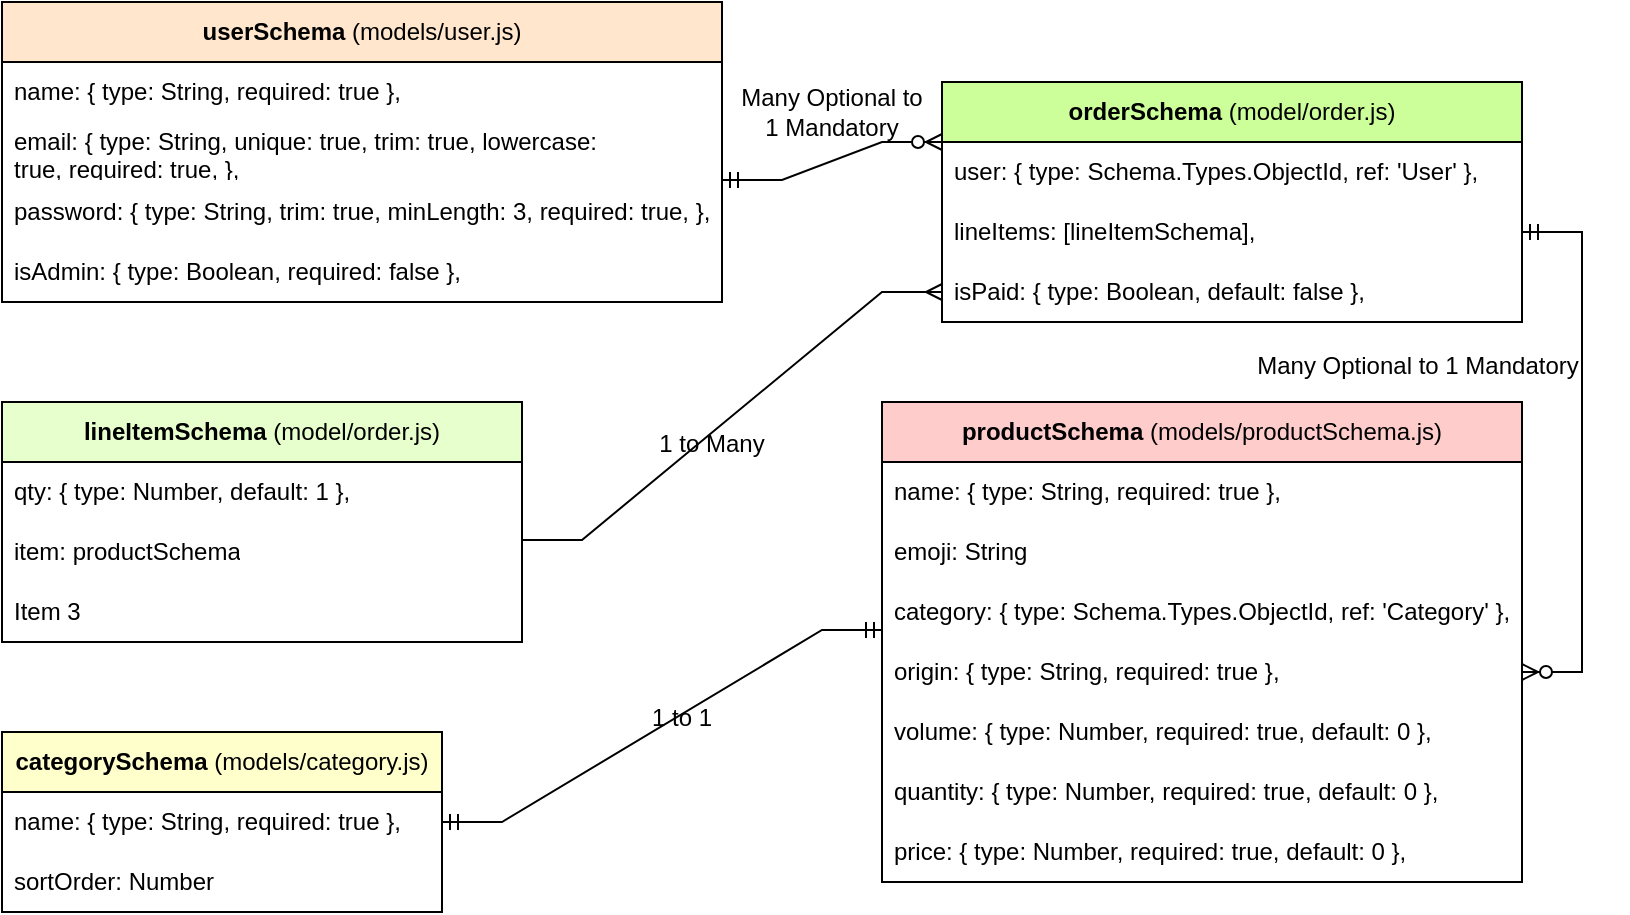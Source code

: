 <mxfile version="21.2.2" type="device">
  <diagram name="Page-1" id="3nfPZyB82n9CsWQH0-oR">
    <mxGraphModel dx="1095" dy="668" grid="1" gridSize="10" guides="1" tooltips="1" connect="1" arrows="1" fold="1" page="1" pageScale="1" pageWidth="850" pageHeight="1100" math="0" shadow="0">
      <root>
        <mxCell id="0" />
        <mxCell id="1" parent="0" />
        <mxCell id="gDHyEMO9PK-cS7sSnWOE-2" value="productSchema &lt;span style=&quot;font-weight: normal;&quot;&gt;(models/productSchema.js)&lt;/span&gt;" style="swimlane;fontStyle=1;childLayout=stackLayout;horizontal=1;startSize=30;horizontalStack=0;resizeParent=1;resizeParentMax=0;resizeLast=0;collapsible=1;marginBottom=0;whiteSpace=wrap;html=1;fillColor=#FFCCCC;" vertex="1" parent="1">
          <mxGeometry x="480" y="230" width="320" height="240" as="geometry" />
        </mxCell>
        <mxCell id="gDHyEMO9PK-cS7sSnWOE-3" value="name: { type: String, required: true }," style="text;strokeColor=none;fillColor=none;align=left;verticalAlign=middle;spacingLeft=4;spacingRight=4;overflow=hidden;points=[[0,0.5],[1,0.5]];portConstraint=eastwest;rotatable=0;whiteSpace=wrap;html=1;" vertex="1" parent="gDHyEMO9PK-cS7sSnWOE-2">
          <mxGeometry y="30" width="320" height="30" as="geometry" />
        </mxCell>
        <mxCell id="gDHyEMO9PK-cS7sSnWOE-4" value="&lt;div&gt;emoji: String&lt;/div&gt;" style="text;strokeColor=none;fillColor=none;align=left;verticalAlign=middle;spacingLeft=4;spacingRight=4;overflow=hidden;points=[[0,0.5],[1,0.5]];portConstraint=eastwest;rotatable=0;whiteSpace=wrap;html=1;" vertex="1" parent="gDHyEMO9PK-cS7sSnWOE-2">
          <mxGeometry y="60" width="320" height="30" as="geometry" />
        </mxCell>
        <mxCell id="gDHyEMO9PK-cS7sSnWOE-5" value="&lt;div&gt;category: { type: Schema.Types.ObjectId, ref: &#39;Category&#39; },&lt;/div&gt;" style="text;strokeColor=none;fillColor=none;align=left;verticalAlign=middle;spacingLeft=4;spacingRight=4;overflow=hidden;points=[[0,0.5],[1,0.5]];portConstraint=eastwest;rotatable=0;whiteSpace=wrap;html=1;" vertex="1" parent="gDHyEMO9PK-cS7sSnWOE-2">
          <mxGeometry y="90" width="320" height="30" as="geometry" />
        </mxCell>
        <mxCell id="gDHyEMO9PK-cS7sSnWOE-13" value="&lt;div&gt;&lt;div&gt;origin: { type: String, required: true },&lt;/div&gt;&lt;/div&gt;" style="text;strokeColor=none;fillColor=none;align=left;verticalAlign=middle;spacingLeft=4;spacingRight=4;overflow=hidden;points=[[0,0.5],[1,0.5]];portConstraint=eastwest;rotatable=0;whiteSpace=wrap;html=1;" vertex="1" parent="gDHyEMO9PK-cS7sSnWOE-2">
          <mxGeometry y="120" width="320" height="30" as="geometry" />
        </mxCell>
        <mxCell id="gDHyEMO9PK-cS7sSnWOE-14" value="&lt;div&gt;&lt;div&gt;volume: { type: Number, required: true, default: 0 },&lt;/div&gt;&lt;/div&gt;" style="text;strokeColor=none;fillColor=none;align=left;verticalAlign=middle;spacingLeft=4;spacingRight=4;overflow=hidden;points=[[0,0.5],[1,0.5]];portConstraint=eastwest;rotatable=0;whiteSpace=wrap;html=1;" vertex="1" parent="gDHyEMO9PK-cS7sSnWOE-2">
          <mxGeometry y="150" width="320" height="30" as="geometry" />
        </mxCell>
        <mxCell id="gDHyEMO9PK-cS7sSnWOE-15" value="&lt;div&gt;quantity: { type: Number, required: true, default: 0 },&lt;br&gt;&lt;/div&gt;" style="text;strokeColor=none;fillColor=none;align=left;verticalAlign=middle;spacingLeft=4;spacingRight=4;overflow=hidden;points=[[0,0.5],[1,0.5]];portConstraint=eastwest;rotatable=0;whiteSpace=wrap;html=1;" vertex="1" parent="gDHyEMO9PK-cS7sSnWOE-2">
          <mxGeometry y="180" width="320" height="30" as="geometry" />
        </mxCell>
        <mxCell id="gDHyEMO9PK-cS7sSnWOE-16" value="&lt;div&gt;price: { type: Number, required: true, default: 0 },&lt;br&gt;&lt;/div&gt;" style="text;strokeColor=none;fillColor=none;align=left;verticalAlign=middle;spacingLeft=4;spacingRight=4;overflow=hidden;points=[[0,0.5],[1,0.5]];portConstraint=eastwest;rotatable=0;whiteSpace=wrap;html=1;" vertex="1" parent="gDHyEMO9PK-cS7sSnWOE-2">
          <mxGeometry y="210" width="320" height="30" as="geometry" />
        </mxCell>
        <mxCell id="gDHyEMO9PK-cS7sSnWOE-7" value="&lt;b&gt;userSchema&lt;/b&gt; (models/user.js)" style="swimlane;fontStyle=0;childLayout=stackLayout;horizontal=1;startSize=30;horizontalStack=0;resizeParent=1;resizeParentMax=0;resizeLast=0;collapsible=1;marginBottom=0;whiteSpace=wrap;html=1;fillColor=#FFE6CC;" vertex="1" parent="1">
          <mxGeometry x="40" y="30" width="360" height="150" as="geometry">
            <mxRectangle x="490" y="90" width="60" height="30" as="alternateBounds" />
          </mxGeometry>
        </mxCell>
        <mxCell id="gDHyEMO9PK-cS7sSnWOE-8" value="name: { type: String, required: true }," style="text;strokeColor=none;fillColor=none;align=left;verticalAlign=middle;spacingLeft=4;spacingRight=4;overflow=hidden;points=[[0,0.5],[1,0.5]];portConstraint=eastwest;rotatable=0;whiteSpace=wrap;html=1;" vertex="1" parent="gDHyEMO9PK-cS7sSnWOE-7">
          <mxGeometry y="30" width="360" height="30" as="geometry" />
        </mxCell>
        <mxCell id="gDHyEMO9PK-cS7sSnWOE-9" value="&lt;div&gt;email: {&amp;nbsp;&lt;span style=&quot;background-color: initial;&quot;&gt;type: String,&amp;nbsp;&lt;/span&gt;&lt;span style=&quot;background-color: initial;&quot;&gt;unique: true,&lt;/span&gt;&lt;span style=&quot;background-color: initial;&quot;&gt;&amp;nbsp;trim: true,&amp;nbsp;&lt;/span&gt;&lt;span style=&quot;background-color: initial;&quot;&gt;lowercase: true,&amp;nbsp;&lt;/span&gt;&lt;span style=&quot;background-color: initial;&quot;&gt;required: true, },&lt;/span&gt;&lt;/div&gt;" style="text;strokeColor=none;fillColor=none;align=left;verticalAlign=middle;spacingLeft=4;spacingRight=4;overflow=hidden;points=[[0,0.5],[1,0.5]];portConstraint=eastwest;rotatable=0;whiteSpace=wrap;html=1;" vertex="1" parent="gDHyEMO9PK-cS7sSnWOE-7">
          <mxGeometry y="60" width="360" height="30" as="geometry" />
        </mxCell>
        <mxCell id="gDHyEMO9PK-cS7sSnWOE-11" value="&lt;div&gt;password: {&amp;nbsp;&lt;span style=&quot;background-color: initial;&quot;&gt;type: String,&lt;/span&gt;&lt;span style=&quot;background-color: initial;&quot;&gt;&amp;nbsp;trim: true,&amp;nbsp;&lt;/span&gt;&lt;span style=&quot;background-color: initial;&quot;&gt;minLength: 3,&amp;nbsp;&lt;/span&gt;&lt;span style=&quot;background-color: initial;&quot;&gt;required: true,&amp;nbsp;&lt;/span&gt;&lt;span style=&quot;background-color: initial;&quot;&gt;},&lt;/span&gt;&lt;/div&gt;" style="text;strokeColor=none;fillColor=none;align=left;verticalAlign=middle;spacingLeft=4;spacingRight=4;overflow=hidden;points=[[0,0.5],[1,0.5]];portConstraint=eastwest;rotatable=0;whiteSpace=wrap;html=1;" vertex="1" parent="gDHyEMO9PK-cS7sSnWOE-7">
          <mxGeometry y="90" width="360" height="30" as="geometry" />
        </mxCell>
        <mxCell id="gDHyEMO9PK-cS7sSnWOE-12" value="isAdmin: { type: Boolean, required: false }," style="text;strokeColor=none;fillColor=none;align=left;verticalAlign=middle;spacingLeft=4;spacingRight=4;overflow=hidden;points=[[0,0.5],[1,0.5]];portConstraint=eastwest;rotatable=0;whiteSpace=wrap;html=1;" vertex="1" parent="gDHyEMO9PK-cS7sSnWOE-7">
          <mxGeometry y="120" width="360" height="30" as="geometry" />
        </mxCell>
        <mxCell id="gDHyEMO9PK-cS7sSnWOE-17" value="&lt;b&gt;categorySchema&lt;/b&gt; (models/category.js)" style="swimlane;fontStyle=0;childLayout=stackLayout;horizontal=1;startSize=30;horizontalStack=0;resizeParent=1;resizeParentMax=0;resizeLast=0;collapsible=1;marginBottom=0;whiteSpace=wrap;html=1;fillColor=#FFFFCC;" vertex="1" parent="1">
          <mxGeometry x="40" y="395" width="220" height="90" as="geometry" />
        </mxCell>
        <mxCell id="gDHyEMO9PK-cS7sSnWOE-18" value="name: { type: String, required: true }," style="text;strokeColor=none;fillColor=none;align=left;verticalAlign=middle;spacingLeft=4;spacingRight=4;overflow=hidden;points=[[0,0.5],[1,0.5]];portConstraint=eastwest;rotatable=0;whiteSpace=wrap;html=1;" vertex="1" parent="gDHyEMO9PK-cS7sSnWOE-17">
          <mxGeometry y="30" width="220" height="30" as="geometry" />
        </mxCell>
        <mxCell id="gDHyEMO9PK-cS7sSnWOE-19" value="sortOrder: Number" style="text;strokeColor=none;fillColor=none;align=left;verticalAlign=middle;spacingLeft=4;spacingRight=4;overflow=hidden;points=[[0,0.5],[1,0.5]];portConstraint=eastwest;rotatable=0;whiteSpace=wrap;html=1;" vertex="1" parent="gDHyEMO9PK-cS7sSnWOE-17">
          <mxGeometry y="60" width="220" height="30" as="geometry" />
        </mxCell>
        <mxCell id="gDHyEMO9PK-cS7sSnWOE-21" value="&lt;b&gt;lineItemSchema&lt;/b&gt; (model/order.js)" style="swimlane;fontStyle=0;childLayout=stackLayout;horizontal=1;startSize=30;horizontalStack=0;resizeParent=1;resizeParentMax=0;resizeLast=0;collapsible=1;marginBottom=0;whiteSpace=wrap;html=1;fillColor=#E6FFCC;" vertex="1" parent="1">
          <mxGeometry x="40" y="230" width="260" height="120" as="geometry" />
        </mxCell>
        <mxCell id="gDHyEMO9PK-cS7sSnWOE-22" value="qty: { type: Number, default: 1 }," style="text;strokeColor=none;fillColor=none;align=left;verticalAlign=middle;spacingLeft=4;spacingRight=4;overflow=hidden;points=[[0,0.5],[1,0.5]];portConstraint=eastwest;rotatable=0;whiteSpace=wrap;html=1;" vertex="1" parent="gDHyEMO9PK-cS7sSnWOE-21">
          <mxGeometry y="30" width="260" height="30" as="geometry" />
        </mxCell>
        <mxCell id="gDHyEMO9PK-cS7sSnWOE-23" value="item: productSchema" style="text;strokeColor=none;fillColor=none;align=left;verticalAlign=middle;spacingLeft=4;spacingRight=4;overflow=hidden;points=[[0,0.5],[1,0.5]];portConstraint=eastwest;rotatable=0;whiteSpace=wrap;html=1;" vertex="1" parent="gDHyEMO9PK-cS7sSnWOE-21">
          <mxGeometry y="60" width="260" height="30" as="geometry" />
        </mxCell>
        <mxCell id="gDHyEMO9PK-cS7sSnWOE-24" value="Item 3" style="text;strokeColor=none;fillColor=none;align=left;verticalAlign=middle;spacingLeft=4;spacingRight=4;overflow=hidden;points=[[0,0.5],[1,0.5]];portConstraint=eastwest;rotatable=0;whiteSpace=wrap;html=1;" vertex="1" parent="gDHyEMO9PK-cS7sSnWOE-21">
          <mxGeometry y="90" width="260" height="30" as="geometry" />
        </mxCell>
        <mxCell id="gDHyEMO9PK-cS7sSnWOE-25" value="&lt;b&gt;orderSchema&lt;/b&gt; (model/order.js)" style="swimlane;fontStyle=0;childLayout=stackLayout;horizontal=1;startSize=30;horizontalStack=0;resizeParent=1;resizeParentMax=0;resizeLast=0;collapsible=1;marginBottom=0;whiteSpace=wrap;html=1;fillColor=#CCFF99;" vertex="1" parent="1">
          <mxGeometry x="510" y="70" width="290" height="120" as="geometry" />
        </mxCell>
        <mxCell id="gDHyEMO9PK-cS7sSnWOE-26" value="user: { type: Schema.Types.ObjectId, ref: &#39;User&#39; }," style="text;strokeColor=none;fillColor=none;align=left;verticalAlign=middle;spacingLeft=4;spacingRight=4;overflow=hidden;points=[[0,0.5],[1,0.5]];portConstraint=eastwest;rotatable=0;whiteSpace=wrap;html=1;" vertex="1" parent="gDHyEMO9PK-cS7sSnWOE-25">
          <mxGeometry y="30" width="290" height="30" as="geometry" />
        </mxCell>
        <mxCell id="gDHyEMO9PK-cS7sSnWOE-27" value="lineItems: [lineItemSchema]," style="text;strokeColor=none;fillColor=none;align=left;verticalAlign=middle;spacingLeft=4;spacingRight=4;overflow=hidden;points=[[0,0.5],[1,0.5]];portConstraint=eastwest;rotatable=0;whiteSpace=wrap;html=1;" vertex="1" parent="gDHyEMO9PK-cS7sSnWOE-25">
          <mxGeometry y="60" width="290" height="30" as="geometry" />
        </mxCell>
        <mxCell id="gDHyEMO9PK-cS7sSnWOE-28" value="isPaid: { type: Boolean, default: false }," style="text;strokeColor=none;fillColor=none;align=left;verticalAlign=middle;spacingLeft=4;spacingRight=4;overflow=hidden;points=[[0,0.5],[1,0.5]];portConstraint=eastwest;rotatable=0;whiteSpace=wrap;html=1;" vertex="1" parent="gDHyEMO9PK-cS7sSnWOE-25">
          <mxGeometry y="90" width="290" height="30" as="geometry" />
        </mxCell>
        <mxCell id="gDHyEMO9PK-cS7sSnWOE-45" value="" style="edgeStyle=entityRelationEdgeStyle;fontSize=12;html=1;endArrow=ERmandOne;startArrow=ERmandOne;rounded=0;entryX=0;entryY=0.8;entryDx=0;entryDy=0;entryPerimeter=0;" edge="1" parent="1" target="gDHyEMO9PK-cS7sSnWOE-5">
          <mxGeometry width="100" height="100" relative="1" as="geometry">
            <mxPoint x="260" y="440" as="sourcePoint" />
            <mxPoint x="350" y="340" as="targetPoint" />
          </mxGeometry>
        </mxCell>
        <mxCell id="gDHyEMO9PK-cS7sSnWOE-46" value="" style="edgeStyle=entityRelationEdgeStyle;fontSize=12;html=1;endArrow=ERmany;rounded=0;entryX=0;entryY=0.5;entryDx=0;entryDy=0;" edge="1" parent="1" target="gDHyEMO9PK-cS7sSnWOE-28">
          <mxGeometry width="100" height="100" relative="1" as="geometry">
            <mxPoint x="300" y="299" as="sourcePoint" />
            <mxPoint x="510" y="192" as="targetPoint" />
          </mxGeometry>
        </mxCell>
        <mxCell id="gDHyEMO9PK-cS7sSnWOE-51" value="" style="edgeStyle=entityRelationEdgeStyle;fontSize=12;html=1;endArrow=ERzeroToMany;startArrow=ERmandOne;rounded=0;entryX=1;entryY=0.5;entryDx=0;entryDy=0;exitX=1;exitY=0.5;exitDx=0;exitDy=0;" edge="1" parent="1" source="gDHyEMO9PK-cS7sSnWOE-27" target="gDHyEMO9PK-cS7sSnWOE-13">
          <mxGeometry width="100" height="100" relative="1" as="geometry">
            <mxPoint x="660" y="610" as="sourcePoint" />
            <mxPoint x="760" y="510" as="targetPoint" />
          </mxGeometry>
        </mxCell>
        <mxCell id="gDHyEMO9PK-cS7sSnWOE-52" value="" style="edgeStyle=entityRelationEdgeStyle;fontSize=12;html=1;endArrow=ERzeroToMany;startArrow=ERmandOne;rounded=0;entryX=0;entryY=0.25;entryDx=0;entryDy=0;" edge="1" parent="1" target="gDHyEMO9PK-cS7sSnWOE-25">
          <mxGeometry width="100" height="100" relative="1" as="geometry">
            <mxPoint x="400" y="119" as="sourcePoint" />
            <mxPoint x="510" y="60" as="targetPoint" />
          </mxGeometry>
        </mxCell>
        <mxCell id="gDHyEMO9PK-cS7sSnWOE-53" value="1 to Many" style="text;html=1;strokeColor=none;fillColor=none;align=center;verticalAlign=middle;whiteSpace=wrap;rounded=0;" vertex="1" parent="1">
          <mxGeometry x="365" y="236" width="60" height="30" as="geometry" />
        </mxCell>
        <mxCell id="gDHyEMO9PK-cS7sSnWOE-54" value="1 to 1" style="text;html=1;strokeColor=none;fillColor=none;align=center;verticalAlign=middle;whiteSpace=wrap;rounded=0;" vertex="1" parent="1">
          <mxGeometry x="350" y="373" width="60" height="30" as="geometry" />
        </mxCell>
        <mxCell id="gDHyEMO9PK-cS7sSnWOE-56" value="&lt;div&gt;Many Optional&amp;nbsp;&lt;span style=&quot;background-color: initial;&quot;&gt;to&amp;nbsp;&lt;/span&gt;&lt;span style=&quot;background-color: initial;&quot;&gt;1 Mandatory&lt;/span&gt;&lt;/div&gt;" style="text;html=1;strokeColor=none;fillColor=none;align=center;verticalAlign=middle;whiteSpace=wrap;rounded=0;" vertex="1" parent="1">
          <mxGeometry x="643" y="197" width="210" height="30" as="geometry" />
        </mxCell>
        <mxCell id="gDHyEMO9PK-cS7sSnWOE-57" value="&lt;div&gt;Many Optional&amp;nbsp;&lt;span style=&quot;background-color: initial;&quot;&gt;to&lt;/span&gt;&lt;/div&gt;&lt;div&gt;&lt;span style=&quot;background-color: initial;&quot;&gt;1 Mandatory&lt;/span&gt;&lt;/div&gt;" style="text;html=1;strokeColor=none;fillColor=none;align=center;verticalAlign=middle;whiteSpace=wrap;rounded=0;" vertex="1" parent="1">
          <mxGeometry x="390" y="70" width="130" height="30" as="geometry" />
        </mxCell>
      </root>
    </mxGraphModel>
  </diagram>
</mxfile>
